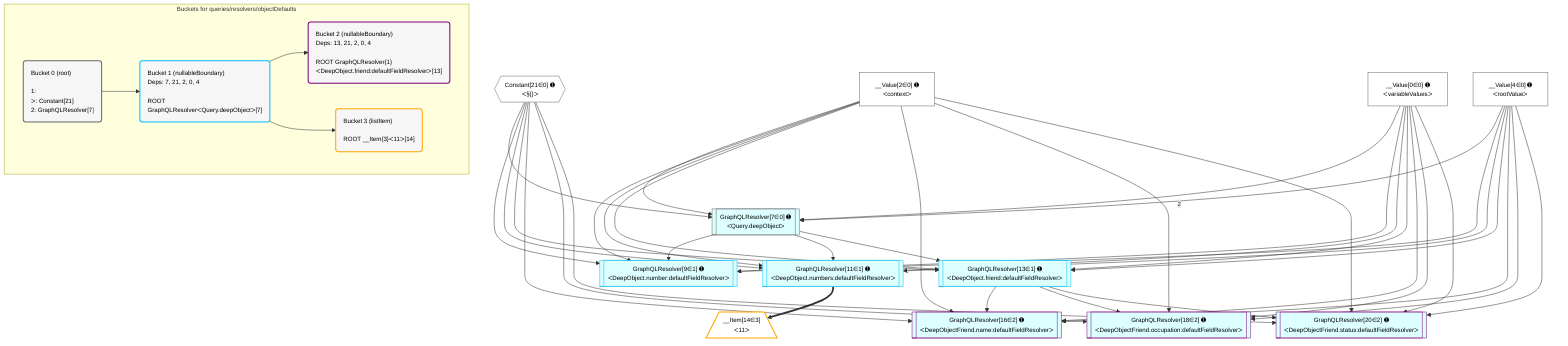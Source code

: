 %%{init: {'themeVariables': { 'fontSize': '12px'}}}%%
graph TD
    classDef path fill:#eee,stroke:#000,color:#000
    classDef plan fill:#fff,stroke-width:1px,color:#000
    classDef itemplan fill:#fff,stroke-width:2px,color:#000
    classDef unbatchedplan fill:#dff,stroke-width:1px,color:#000
    classDef sideeffectplan fill:#fcc,stroke-width:2px,color:#000
    classDef bucket fill:#f6f6f6,color:#000,stroke-width:2px,text-align:left

    subgraph "Buckets for queries/resolvers/objectDefaults"
    Bucket0("Bucket 0 (root)<br /><br />1: <br />ᐳ: Constant[21]<br />2: GraphQLResolver[7]"):::bucket
    Bucket1("Bucket 1 (nullableBoundary)<br />Deps: 7, 21, 2, 0, 4<br /><br />ROOT GraphQLResolverᐸQuery.deepObjectᐳ[7]"):::bucket
    Bucket2("Bucket 2 (nullableBoundary)<br />Deps: 13, 21, 2, 0, 4<br /><br />ROOT GraphQLResolver{1}ᐸDeepObject.friend:defaultFieldResolverᐳ[13]"):::bucket
    Bucket3("Bucket 3 (listItem)<br /><br />ROOT __Item{3}ᐸ11ᐳ[14]"):::bucket
    end
    Bucket0 --> Bucket1
    Bucket1 --> Bucket2 & Bucket3

    %% plan dependencies
    GraphQLResolver7[["GraphQLResolver[7∈0] ➊<br />ᐸQuery.deepObjectᐳ"]]:::unbatchedplan
    __Value4["__Value[4∈0] ➊<br />ᐸrootValueᐳ"]:::plan
    Constant21{{"Constant[21∈0] ➊<br />ᐸ§{}ᐳ"}}:::plan
    __Value2["__Value[2∈0] ➊<br />ᐸcontextᐳ"]:::plan
    __Value0["__Value[0∈0] ➊<br />ᐸvariableValuesᐳ"]:::plan
    Constant21 & __Value2 & __Value0 --> GraphQLResolver7
    __Value4 -- 2 --> GraphQLResolver7
    GraphQLResolver9[["GraphQLResolver[9∈1] ➊<br />ᐸDeepObject.number:defaultFieldResolverᐳ"]]:::unbatchedplan
    GraphQLResolver7 & Constant21 & __Value2 & __Value0 & __Value4 --> GraphQLResolver9
    GraphQLResolver11[["GraphQLResolver[11∈1] ➊<br />ᐸDeepObject.numbers:defaultFieldResolverᐳ"]]:::unbatchedplan
    GraphQLResolver7 & Constant21 & __Value2 & __Value0 & __Value4 --> GraphQLResolver11
    GraphQLResolver13[["GraphQLResolver[13∈1] ➊<br />ᐸDeepObject.friend:defaultFieldResolverᐳ"]]:::unbatchedplan
    GraphQLResolver7 & Constant21 & __Value2 & __Value0 & __Value4 --> GraphQLResolver13
    GraphQLResolver16[["GraphQLResolver[16∈2] ➊<br />ᐸDeepObjectFriend.name:defaultFieldResolverᐳ"]]:::unbatchedplan
    GraphQLResolver13 & Constant21 & __Value2 & __Value0 & __Value4 --> GraphQLResolver16
    GraphQLResolver18[["GraphQLResolver[18∈2] ➊<br />ᐸDeepObjectFriend.occupation:defaultFieldResolverᐳ"]]:::unbatchedplan
    GraphQLResolver13 & Constant21 & __Value2 & __Value0 & __Value4 --> GraphQLResolver18
    GraphQLResolver20[["GraphQLResolver[20∈2] ➊<br />ᐸDeepObjectFriend.status:defaultFieldResolverᐳ"]]:::unbatchedplan
    GraphQLResolver13 & Constant21 & __Value2 & __Value0 & __Value4 --> GraphQLResolver20
    __Item14[/"__Item[14∈3]<br />ᐸ11ᐳ"\]:::itemplan
    GraphQLResolver11 ==> __Item14

    %% define steps
    classDef bucket0 stroke:#696969
    class Bucket0,__Value0,__Value2,__Value4,GraphQLResolver7,Constant21 bucket0
    classDef bucket1 stroke:#00bfff
    class Bucket1,GraphQLResolver9,GraphQLResolver11,GraphQLResolver13 bucket1
    classDef bucket2 stroke:#7f007f
    class Bucket2,GraphQLResolver16,GraphQLResolver18,GraphQLResolver20 bucket2
    classDef bucket3 stroke:#ffa500
    class Bucket3,__Item14 bucket3